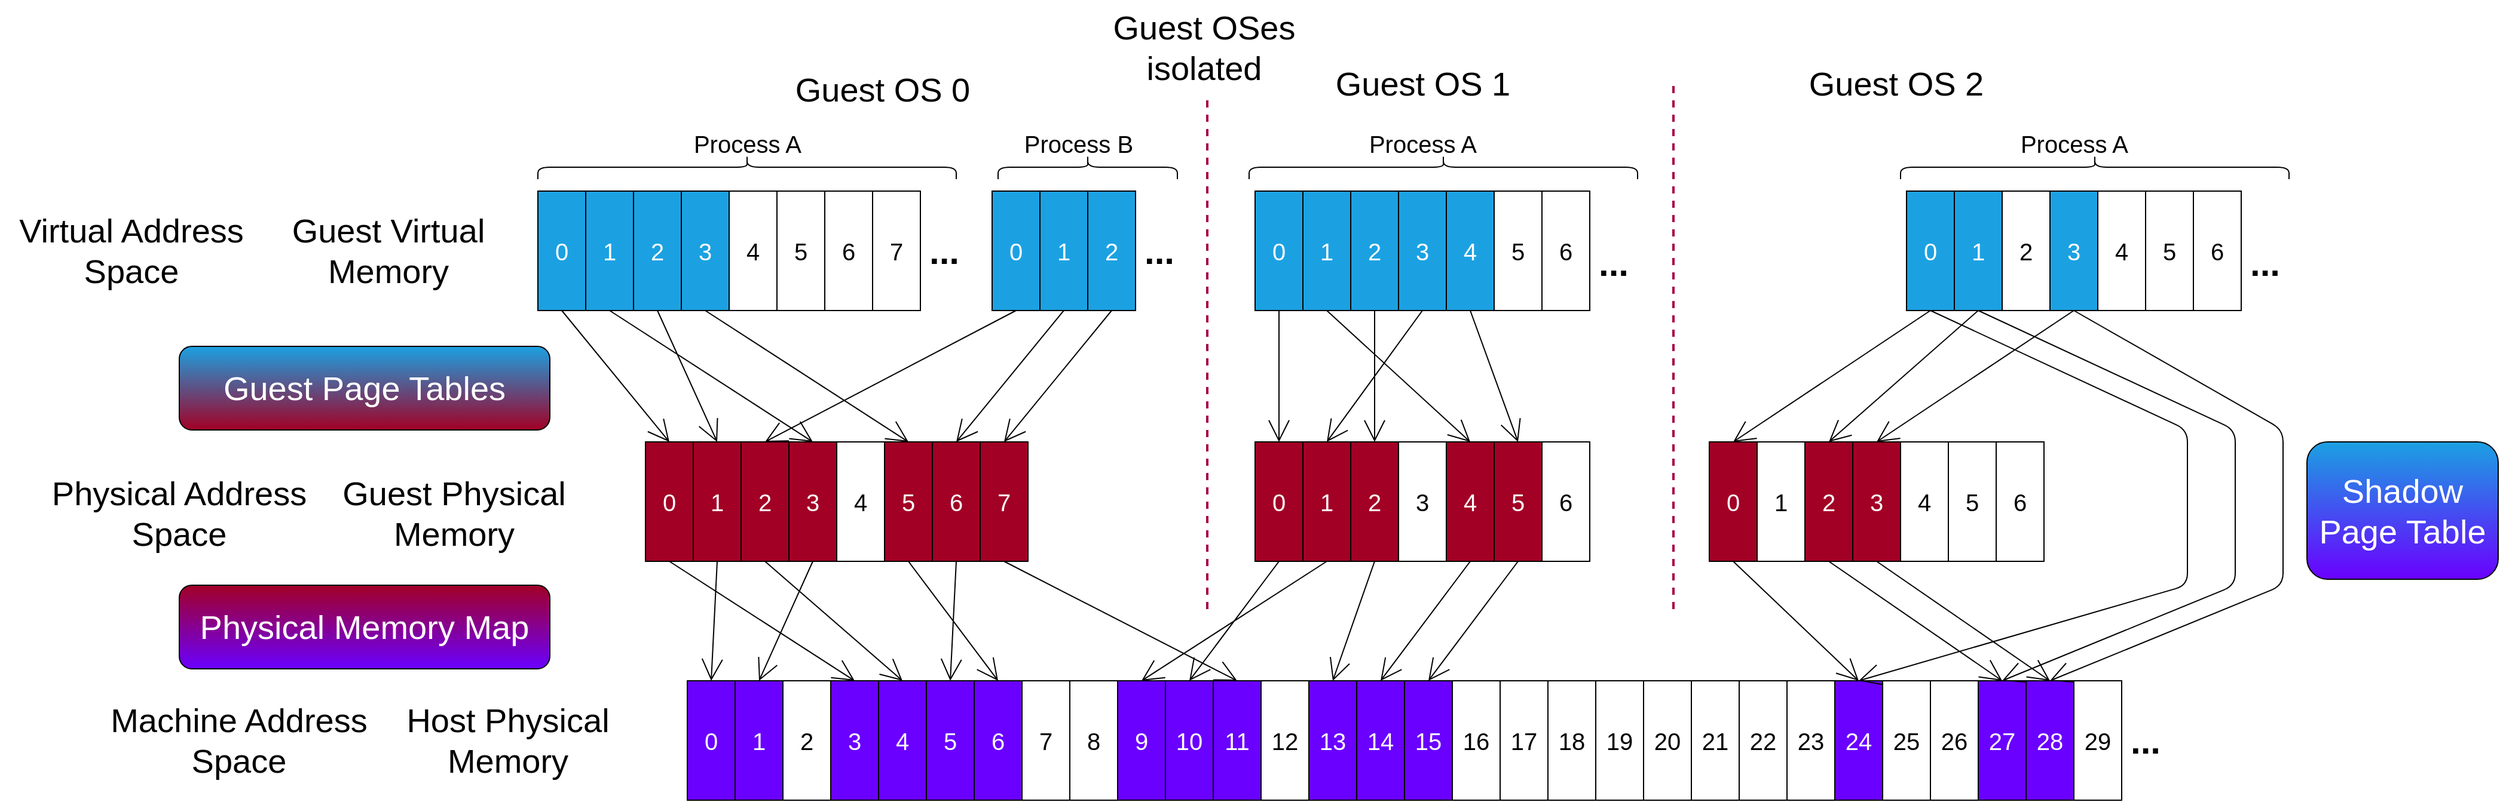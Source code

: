 <mxfile>
    <diagram id="LM-wuiSoMR6fEPRwXzsu" name="Page-1">
        <mxGraphModel dx="2693" dy="2112" grid="1" gridSize="10" guides="1" tooltips="1" connect="1" arrows="1" fold="1" page="1" pageScale="1" pageWidth="850" pageHeight="1100" math="0" shadow="0">
            <root>
                <mxCell id="0"/>
                <mxCell id="1" parent="0"/>
                <mxCell id="35" style="html=1;exitX=0.5;exitY=1;exitDx=0;exitDy=0;entryX=0.5;entryY=0;entryDx=0;entryDy=0;fontSize=20;endArrow=open;endFill=0;endSize=16;elbow=vertical;" edge="1" parent="1" source="2" target="19">
                    <mxGeometry relative="1" as="geometry"/>
                </mxCell>
                <mxCell id="2" value="0" style="rounded=0;whiteSpace=wrap;html=1;fontSize=20;fillColor=#1ba1e2;fontColor=#ffffff;strokeColor=#000000;" vertex="1" parent="1">
                    <mxGeometry x="-20" y="10" width="40" height="100" as="geometry"/>
                </mxCell>
                <mxCell id="36" style="html=1;exitX=0.5;exitY=1;exitDx=0;exitDy=0;entryX=0.5;entryY=0;entryDx=0;entryDy=0;fontSize=20;endArrow=open;endFill=0;endSize=16;elbow=vertical;" edge="1" parent="1" source="3" target="22">
                    <mxGeometry relative="1" as="geometry"/>
                </mxCell>
                <mxCell id="3" value="1" style="rounded=0;whiteSpace=wrap;html=1;fontSize=20;fillColor=#1ba1e2;fontColor=#ffffff;strokeColor=#000000;" vertex="1" parent="1">
                    <mxGeometry x="20" y="10" width="40" height="100" as="geometry"/>
                </mxCell>
                <mxCell id="37" style="html=1;exitX=0.5;exitY=1;exitDx=0;exitDy=0;entryX=0.5;entryY=0;entryDx=0;entryDy=0;fontSize=20;endArrow=open;endFill=0;endSize=16;elbow=vertical;" edge="1" parent="1" source="4" target="20">
                    <mxGeometry relative="1" as="geometry"/>
                </mxCell>
                <mxCell id="4" value="2" style="rounded=0;whiteSpace=wrap;html=1;fontSize=20;fillColor=#1ba1e2;fontColor=#ffffff;strokeColor=#000000;" vertex="1" parent="1">
                    <mxGeometry x="60" y="10" width="40" height="100" as="geometry"/>
                </mxCell>
                <mxCell id="39" style="html=1;exitX=0.5;exitY=1;exitDx=0;exitDy=0;entryX=0.5;entryY=0;entryDx=0;entryDy=0;fontSize=20;endArrow=open;endFill=0;endSize=16;elbow=vertical;" edge="1" parent="1" source="5" target="24">
                    <mxGeometry relative="1" as="geometry"/>
                </mxCell>
                <mxCell id="5" value="3" style="rounded=0;whiteSpace=wrap;html=1;fontSize=20;fillColor=#1ba1e2;fontColor=#ffffff;strokeColor=#000000;" vertex="1" parent="1">
                    <mxGeometry x="100" y="10" width="40" height="100" as="geometry"/>
                </mxCell>
                <mxCell id="6" value="4" style="rounded=0;whiteSpace=wrap;html=1;fontSize=20;strokeColor=#000000;" vertex="1" parent="1">
                    <mxGeometry x="140" y="10" width="40" height="100" as="geometry"/>
                </mxCell>
                <mxCell id="7" value="5" style="rounded=0;whiteSpace=wrap;html=1;fontSize=20;strokeColor=#000000;" vertex="1" parent="1">
                    <mxGeometry x="180" y="10" width="40" height="100" as="geometry"/>
                </mxCell>
                <mxCell id="8" value="6" style="rounded=0;whiteSpace=wrap;html=1;fontSize=20;strokeColor=#000000;" vertex="1" parent="1">
                    <mxGeometry x="220" y="10" width="40" height="100" as="geometry"/>
                </mxCell>
                <mxCell id="9" value="7" style="rounded=0;whiteSpace=wrap;html=1;fontSize=20;strokeColor=#000000;" vertex="1" parent="1">
                    <mxGeometry x="260" y="10" width="40" height="100" as="geometry"/>
                </mxCell>
                <mxCell id="86" style="html=1;exitX=0.5;exitY=1;exitDx=0;exitDy=0;entryX=0.5;entryY=0;entryDx=0;entryDy=0;fontSize=20;endArrow=open;endFill=0;endSize=16;elbow=vertical;" edge="1" parent="1" source="11" target="61">
                    <mxGeometry relative="1" as="geometry"/>
                </mxCell>
                <mxCell id="11" value="0" style="rounded=0;whiteSpace=wrap;html=1;fontSize=20;fillColor=#1ba1e2;fontColor=#ffffff;strokeColor=#000000;" vertex="1" parent="1">
                    <mxGeometry x="580" y="10" width="40" height="100" as="geometry"/>
                </mxCell>
                <mxCell id="87" style="html=1;exitX=0.5;exitY=1;exitDx=0;exitDy=0;entryX=0.5;entryY=0;entryDx=0;entryDy=0;fontSize=20;endArrow=open;endFill=0;endSize=16;elbow=vertical;" edge="1" parent="1" source="12" target="65">
                    <mxGeometry relative="1" as="geometry"/>
                </mxCell>
                <mxCell id="12" value="1" style="rounded=0;whiteSpace=wrap;html=1;fontSize=20;fillColor=#1ba1e2;fontColor=#ffffff;strokeColor=#000000;" vertex="1" parent="1">
                    <mxGeometry x="620" y="10" width="40" height="100" as="geometry"/>
                </mxCell>
                <mxCell id="41" style="html=1;exitX=0.5;exitY=1;exitDx=0;exitDy=0;entryX=0.5;entryY=0;entryDx=0;entryDy=0;fontSize=20;endArrow=open;endFill=0;endSize=16;elbow=vertical;" edge="1" parent="1" source="13" target="63">
                    <mxGeometry relative="1" as="geometry">
                        <mxPoint x="590" y="220" as="targetPoint"/>
                    </mxGeometry>
                </mxCell>
                <mxCell id="13" value="2" style="rounded=0;whiteSpace=wrap;html=1;fontSize=20;fillColor=#1ba1e2;fontColor=#ffffff;strokeColor=#000000;" vertex="1" parent="1">
                    <mxGeometry x="660" y="10" width="40" height="100" as="geometry"/>
                </mxCell>
                <mxCell id="42" style="html=1;exitX=0.5;exitY=1;exitDx=0;exitDy=0;entryX=0.5;entryY=0;entryDx=0;entryDy=0;fontSize=20;endArrow=open;endFill=0;endSize=16;elbow=vertical;" edge="1" parent="1" source="14" target="62">
                    <mxGeometry relative="1" as="geometry">
                        <mxPoint x="550" y="220" as="targetPoint"/>
                    </mxGeometry>
                </mxCell>
                <mxCell id="14" value="3" style="rounded=0;whiteSpace=wrap;html=1;fontSize=20;fillColor=#1ba1e2;fontColor=#ffffff;strokeColor=#000000;" vertex="1" parent="1">
                    <mxGeometry x="700" y="10" width="40" height="100" as="geometry"/>
                </mxCell>
                <mxCell id="43" style="html=1;exitX=0.5;exitY=1;exitDx=0;exitDy=0;entryX=0.5;entryY=0;entryDx=0;entryDy=0;fontSize=20;endArrow=open;endFill=0;endSize=16;elbow=vertical;" edge="1" parent="1" source="15" target="66">
                    <mxGeometry relative="1" as="geometry">
                        <mxPoint x="710" y="220" as="targetPoint"/>
                    </mxGeometry>
                </mxCell>
                <mxCell id="15" value="4" style="rounded=0;whiteSpace=wrap;html=1;fontSize=20;fillColor=#1ba1e2;fontColor=#ffffff;strokeColor=#000000;" vertex="1" parent="1">
                    <mxGeometry x="740" y="10" width="40" height="100" as="geometry"/>
                </mxCell>
                <mxCell id="16" value="5" style="rounded=0;whiteSpace=wrap;html=1;fontSize=20;strokeColor=#000000;" vertex="1" parent="1">
                    <mxGeometry x="780" y="10" width="40" height="100" as="geometry"/>
                </mxCell>
                <mxCell id="17" value="6" style="rounded=0;whiteSpace=wrap;html=1;fontSize=20;strokeColor=#000000;" vertex="1" parent="1">
                    <mxGeometry x="820" y="10" width="40" height="100" as="geometry"/>
                </mxCell>
                <mxCell id="18" value="&lt;font style=&quot;font-size: 30px&quot;&gt;&lt;b&gt;...&lt;/b&gt;&lt;/font&gt;" style="text;html=1;strokeColor=none;fillColor=none;align=center;verticalAlign=middle;whiteSpace=wrap;rounded=0;" vertex="1" parent="1">
                    <mxGeometry x="860" y="60" width="40" height="20" as="geometry"/>
                </mxCell>
                <mxCell id="76" style="edgeStyle=none;html=1;exitX=0.5;exitY=1;exitDx=0;exitDy=0;entryX=0.5;entryY=0;entryDx=0;entryDy=0;fontSize=20;endSize=16;endArrow=open;endFill=0;" edge="1" parent="1" source="19" target="47">
                    <mxGeometry relative="1" as="geometry"/>
                </mxCell>
                <mxCell id="19" value="0" style="rounded=0;whiteSpace=wrap;html=1;fontSize=20;fillColor=#a20025;fontColor=#ffffff;strokeColor=#000000;" vertex="1" parent="1">
                    <mxGeometry x="70" y="220" width="40" height="100" as="geometry"/>
                </mxCell>
                <mxCell id="78" style="edgeStyle=none;html=1;exitX=0.5;exitY=1;exitDx=0;exitDy=0;entryX=0.5;entryY=0;entryDx=0;entryDy=0;fontSize=20;endSize=16;endArrow=open;endFill=0;" edge="1" parent="1" source="20" target="44">
                    <mxGeometry relative="1" as="geometry"/>
                </mxCell>
                <mxCell id="20" value="1" style="rounded=0;whiteSpace=wrap;html=1;fontSize=20;fillColor=#a20025;fontColor=#ffffff;strokeColor=#000000;" vertex="1" parent="1">
                    <mxGeometry x="110" y="220" width="40" height="100" as="geometry"/>
                </mxCell>
                <mxCell id="83" style="edgeStyle=none;html=1;exitX=0.5;exitY=1;exitDx=0;exitDy=0;entryX=0.5;entryY=0;entryDx=0;entryDy=0;fontSize=20;endSize=16;endArrow=open;endFill=0;" edge="1" parent="1" source="21" target="48">
                    <mxGeometry relative="1" as="geometry"/>
                </mxCell>
                <mxCell id="21" value="2" style="rounded=0;whiteSpace=wrap;html=1;fontSize=20;fillColor=#a20025;fontColor=#ffffff;strokeColor=#000000;" vertex="1" parent="1">
                    <mxGeometry x="150" y="220" width="40" height="100" as="geometry"/>
                </mxCell>
                <mxCell id="77" style="edgeStyle=none;html=1;exitX=0.5;exitY=1;exitDx=0;exitDy=0;entryX=0.5;entryY=0;entryDx=0;entryDy=0;fontSize=20;endSize=16;endArrow=open;endFill=0;" edge="1" parent="1" source="22" target="45">
                    <mxGeometry relative="1" as="geometry"/>
                </mxCell>
                <mxCell id="22" value="3" style="rounded=0;whiteSpace=wrap;html=1;fontSize=20;fillColor=#a20025;fontColor=#ffffff;strokeColor=#000000;" vertex="1" parent="1">
                    <mxGeometry x="190" y="220" width="40" height="100" as="geometry"/>
                </mxCell>
                <mxCell id="23" value="4" style="rounded=0;whiteSpace=wrap;html=1;fontSize=20;strokeColor=#000000;" vertex="1" parent="1">
                    <mxGeometry x="230" y="220" width="40" height="100" as="geometry"/>
                </mxCell>
                <mxCell id="79" style="edgeStyle=none;html=1;exitX=0.5;exitY=1;exitDx=0;exitDy=0;entryX=0.5;entryY=0;entryDx=0;entryDy=0;fontSize=20;endSize=16;endArrow=open;endFill=0;" edge="1" parent="1" source="24" target="50">
                    <mxGeometry relative="1" as="geometry"/>
                </mxCell>
                <mxCell id="24" value="5" style="rounded=0;whiteSpace=wrap;html=1;fontSize=20;fillColor=#a20025;fontColor=#ffffff;strokeColor=#000000;" vertex="1" parent="1">
                    <mxGeometry x="270" y="220" width="40" height="100" as="geometry"/>
                </mxCell>
                <mxCell id="84" style="edgeStyle=none;html=1;exitX=0.5;exitY=1;exitDx=0;exitDy=0;entryX=0.5;entryY=0;entryDx=0;entryDy=0;fontSize=20;endSize=16;endArrow=open;endFill=0;" edge="1" parent="1" source="25" target="49">
                    <mxGeometry relative="1" as="geometry"/>
                </mxCell>
                <mxCell id="25" value="6" style="rounded=0;whiteSpace=wrap;html=1;fontSize=20;fillColor=#a20025;fontColor=#ffffff;strokeColor=#000000;" vertex="1" parent="1">
                    <mxGeometry x="310" y="220" width="40" height="100" as="geometry"/>
                </mxCell>
                <mxCell id="85" style="edgeStyle=none;html=1;exitX=0.5;exitY=1;exitDx=0;exitDy=0;entryX=0.5;entryY=0;entryDx=0;entryDy=0;fontSize=20;endSize=16;endArrow=open;endFill=0;" edge="1" parent="1" source="26" target="55">
                    <mxGeometry relative="1" as="geometry"/>
                </mxCell>
                <mxCell id="26" value="7" style="rounded=0;whiteSpace=wrap;html=1;fontSize=20;fillColor=#a20025;fontColor=#ffffff;strokeColor=#000000;" vertex="1" parent="1">
                    <mxGeometry x="350" y="220" width="40" height="100" as="geometry"/>
                </mxCell>
                <mxCell id="44" value="0" style="rounded=0;whiteSpace=wrap;html=1;fontSize=20;fillColor=#6a00ff;fontColor=#ffffff;strokeColor=#000000;" vertex="1" parent="1">
                    <mxGeometry x="105" y="420" width="40" height="100" as="geometry"/>
                </mxCell>
                <mxCell id="45" value="1" style="rounded=0;whiteSpace=wrap;html=1;fontSize=20;fillColor=#6a00ff;fontColor=#ffffff;strokeColor=#000000;" vertex="1" parent="1">
                    <mxGeometry x="145" y="420" width="40" height="100" as="geometry"/>
                </mxCell>
                <mxCell id="46" value="2" style="rounded=0;whiteSpace=wrap;html=1;fontSize=20;strokeColor=#000000;" vertex="1" parent="1">
                    <mxGeometry x="185" y="420" width="40" height="100" as="geometry"/>
                </mxCell>
                <mxCell id="47" value="3" style="rounded=0;whiteSpace=wrap;html=1;fontSize=20;fillColor=#6a00ff;fontColor=#ffffff;strokeColor=#000000;" vertex="1" parent="1">
                    <mxGeometry x="225" y="420" width="40" height="100" as="geometry"/>
                </mxCell>
                <mxCell id="48" value="4" style="rounded=0;whiteSpace=wrap;html=1;fontSize=20;fillColor=#6a00ff;fontColor=#ffffff;strokeColor=#000000;" vertex="1" parent="1">
                    <mxGeometry x="265" y="420" width="40" height="100" as="geometry"/>
                </mxCell>
                <mxCell id="49" value="5" style="rounded=0;whiteSpace=wrap;html=1;fontSize=20;fillColor=#6a00ff;fontColor=#ffffff;strokeColor=#000000;" vertex="1" parent="1">
                    <mxGeometry x="305" y="420" width="40" height="100" as="geometry"/>
                </mxCell>
                <mxCell id="50" value="6" style="rounded=0;whiteSpace=wrap;html=1;fontSize=20;fillColor=#6a00ff;fontColor=#ffffff;strokeColor=#000000;" vertex="1" parent="1">
                    <mxGeometry x="345" y="420" width="40" height="100" as="geometry"/>
                </mxCell>
                <mxCell id="51" value="7" style="rounded=0;whiteSpace=wrap;html=1;fontSize=20;strokeColor=#000000;" vertex="1" parent="1">
                    <mxGeometry x="385" y="420" width="40" height="100" as="geometry"/>
                </mxCell>
                <mxCell id="53" value="9" style="rounded=0;whiteSpace=wrap;html=1;fontSize=20;fillColor=#6a00ff;fontColor=#ffffff;strokeColor=#000000;" vertex="1" parent="1">
                    <mxGeometry x="465" y="420" width="40" height="100" as="geometry"/>
                </mxCell>
                <mxCell id="54" value="10" style="rounded=0;whiteSpace=wrap;html=1;fontSize=20;fillColor=#6a00ff;fontColor=#ffffff;strokeColor=#000000;" vertex="1" parent="1">
                    <mxGeometry x="505" y="420" width="40" height="100" as="geometry"/>
                </mxCell>
                <mxCell id="55" value="11" style="rounded=0;whiteSpace=wrap;html=1;fontSize=20;fillColor=#6a00ff;fontColor=#ffffff;strokeColor=#000000;" vertex="1" parent="1">
                    <mxGeometry x="545" y="420" width="40" height="100" as="geometry"/>
                </mxCell>
                <mxCell id="56" value="12" style="rounded=0;whiteSpace=wrap;html=1;fontSize=20;strokeColor=#000000;" vertex="1" parent="1">
                    <mxGeometry x="585" y="420" width="40" height="100" as="geometry"/>
                </mxCell>
                <mxCell id="57" value="13" style="rounded=0;whiteSpace=wrap;html=1;fontSize=20;fillColor=#6a00ff;fontColor=#ffffff;strokeColor=#000000;" vertex="1" parent="1">
                    <mxGeometry x="625" y="420" width="40" height="100" as="geometry"/>
                </mxCell>
                <mxCell id="58" value="14" style="rounded=0;whiteSpace=wrap;html=1;fontSize=20;fillColor=#6a00ff;fontColor=#ffffff;strokeColor=#000000;" vertex="1" parent="1">
                    <mxGeometry x="665" y="420" width="40" height="100" as="geometry"/>
                </mxCell>
                <mxCell id="59" value="15" style="rounded=0;whiteSpace=wrap;html=1;fontSize=20;fillColor=#6a00ff;fontColor=#ffffff;strokeColor=#000000;" vertex="1" parent="1">
                    <mxGeometry x="705" y="420" width="40" height="100" as="geometry"/>
                </mxCell>
                <mxCell id="60" value="&lt;font style=&quot;font-size: 30px&quot;&gt;&lt;b&gt;...&lt;/b&gt;&lt;/font&gt;" style="text;html=1;strokeColor=none;fillColor=none;align=center;verticalAlign=middle;whiteSpace=wrap;rounded=0;" vertex="1" parent="1">
                    <mxGeometry x="300" y="50" width="40" height="20" as="geometry"/>
                </mxCell>
                <mxCell id="89" style="edgeStyle=none;html=1;exitX=0.5;exitY=1;exitDx=0;exitDy=0;entryX=0.5;entryY=0;entryDx=0;entryDy=0;fontSize=20;endSize=16;endArrow=open;endFill=0;" edge="1" parent="1" source="61" target="54">
                    <mxGeometry relative="1" as="geometry"/>
                </mxCell>
                <mxCell id="61" value="0" style="rounded=0;whiteSpace=wrap;html=1;fontSize=20;fillColor=#a20025;fontColor=#ffffff;strokeColor=#000000;" vertex="1" parent="1">
                    <mxGeometry x="580" y="220" width="40" height="100" as="geometry"/>
                </mxCell>
                <mxCell id="80" style="edgeStyle=none;html=1;exitX=0.5;exitY=1;exitDx=0;exitDy=0;entryX=0.5;entryY=0;entryDx=0;entryDy=0;fontSize=20;endSize=16;endArrow=open;endFill=0;" edge="1" parent="1" source="62" target="53">
                    <mxGeometry relative="1" as="geometry"/>
                </mxCell>
                <mxCell id="62" value="1" style="rounded=0;whiteSpace=wrap;html=1;fontSize=20;fillColor=#a20025;fontColor=#ffffff;strokeColor=#000000;" vertex="1" parent="1">
                    <mxGeometry x="620" y="220" width="40" height="100" as="geometry"/>
                </mxCell>
                <mxCell id="81" style="edgeStyle=none;html=1;exitX=0.5;exitY=1;exitDx=0;exitDy=0;entryX=0.5;entryY=0;entryDx=0;entryDy=0;fontSize=20;endSize=16;endArrow=open;endFill=0;" edge="1" parent="1" source="63" target="57">
                    <mxGeometry relative="1" as="geometry"/>
                </mxCell>
                <mxCell id="63" value="2" style="rounded=0;whiteSpace=wrap;html=1;fontSize=20;fillColor=#a20025;fontColor=#ffffff;strokeColor=#000000;" vertex="1" parent="1">
                    <mxGeometry x="660" y="220" width="40" height="100" as="geometry"/>
                </mxCell>
                <mxCell id="64" value="3" style="rounded=0;whiteSpace=wrap;html=1;fontSize=20;strokeColor=#000000;" vertex="1" parent="1">
                    <mxGeometry x="700" y="220" width="40" height="100" as="geometry"/>
                </mxCell>
                <mxCell id="88" style="edgeStyle=none;html=1;exitX=0.5;exitY=1;exitDx=0;exitDy=0;entryX=0.5;entryY=0;entryDx=0;entryDy=0;fontSize=20;endSize=16;endArrow=open;endFill=0;" edge="1" parent="1" source="65" target="58">
                    <mxGeometry relative="1" as="geometry"/>
                </mxCell>
                <mxCell id="65" value="4" style="rounded=0;whiteSpace=wrap;html=1;fontSize=20;fillColor=#a20025;fontColor=#ffffff;strokeColor=#000000;" vertex="1" parent="1">
                    <mxGeometry x="740" y="220" width="40" height="100" as="geometry"/>
                </mxCell>
                <mxCell id="82" style="edgeStyle=none;html=1;exitX=0.5;exitY=1;exitDx=0;exitDy=0;entryX=0.5;entryY=0;entryDx=0;entryDy=0;fontSize=20;endSize=16;endArrow=open;endFill=0;" edge="1" parent="1" source="66" target="59">
                    <mxGeometry relative="1" as="geometry"/>
                </mxCell>
                <mxCell id="66" value="5" style="rounded=0;whiteSpace=wrap;html=1;fontSize=20;fillColor=#a20025;fontColor=#ffffff;strokeColor=#000000;" vertex="1" parent="1">
                    <mxGeometry x="780" y="220" width="40" height="100" as="geometry"/>
                </mxCell>
                <mxCell id="67" value="6" style="rounded=0;whiteSpace=wrap;html=1;fontSize=20;strokeColor=#000000;" vertex="1" parent="1">
                    <mxGeometry x="820" y="220" width="40" height="100" as="geometry"/>
                </mxCell>
                <mxCell id="68" value="8" style="rounded=0;whiteSpace=wrap;html=1;fontSize=20;strokeColor=#000000;" vertex="1" parent="1">
                    <mxGeometry x="425" y="420" width="40" height="100" as="geometry"/>
                </mxCell>
                <mxCell id="73" style="html=1;exitX=0.5;exitY=1;exitDx=0;exitDy=0;entryX=0.5;entryY=0;entryDx=0;entryDy=0;fontSize=20;endArrow=open;endFill=0;endSize=16;elbow=vertical;" edge="1" parent="1" source="69" target="21">
                    <mxGeometry relative="1" as="geometry"/>
                </mxCell>
                <mxCell id="69" value="0" style="rounded=0;whiteSpace=wrap;html=1;fontSize=20;fillColor=#1ba1e2;fontColor=#ffffff;strokeColor=#000000;" vertex="1" parent="1">
                    <mxGeometry x="360" y="10" width="40" height="100" as="geometry"/>
                </mxCell>
                <mxCell id="74" style="html=1;exitX=0.5;exitY=1;exitDx=0;exitDy=0;entryX=0.5;entryY=0;entryDx=0;entryDy=0;fontSize=20;endArrow=open;endFill=0;endSize=16;elbow=vertical;" edge="1" parent="1" source="70" target="25">
                    <mxGeometry relative="1" as="geometry"/>
                </mxCell>
                <mxCell id="70" value="1" style="rounded=0;whiteSpace=wrap;html=1;fontSize=20;fillColor=#1ba1e2;fontColor=#ffffff;strokeColor=#000000;" vertex="1" parent="1">
                    <mxGeometry x="400" y="10" width="40" height="100" as="geometry"/>
                </mxCell>
                <mxCell id="75" style="html=1;exitX=0.5;exitY=1;exitDx=0;exitDy=0;entryX=0.5;entryY=0;entryDx=0;entryDy=0;fontSize=20;endArrow=open;endFill=0;endSize=16;elbow=vertical;" edge="1" parent="1" source="71" target="26">
                    <mxGeometry relative="1" as="geometry"/>
                </mxCell>
                <mxCell id="71" value="2" style="rounded=0;whiteSpace=wrap;html=1;fontSize=20;fillColor=#1ba1e2;fontColor=#ffffff;strokeColor=#000000;" vertex="1" parent="1">
                    <mxGeometry x="440" y="10" width="40" height="100" as="geometry"/>
                </mxCell>
                <mxCell id="72" value="&lt;font style=&quot;font-size: 30px&quot;&gt;&lt;b&gt;...&lt;/b&gt;&lt;/font&gt;" style="text;html=1;strokeColor=none;fillColor=none;align=center;verticalAlign=middle;whiteSpace=wrap;rounded=0;" vertex="1" parent="1">
                    <mxGeometry x="480" y="50" width="40" height="20" as="geometry"/>
                </mxCell>
                <mxCell id="91" value="" style="endArrow=none;dashed=1;html=1;strokeWidth=2;fontSize=20;fillColor=#d80073;strokeColor=#A50040;" edge="1" parent="1">
                    <mxGeometry width="50" height="50" relative="1" as="geometry">
                        <mxPoint x="540" y="360" as="sourcePoint"/>
                        <mxPoint x="540" y="-70" as="targetPoint"/>
                    </mxGeometry>
                </mxCell>
                <mxCell id="92" value="" style="shape=curlyBracket;whiteSpace=wrap;html=1;rounded=1;fontSize=20;strokeColor=#000000;rotation=90;" vertex="1" parent="1">
                    <mxGeometry x="145" y="-185" width="20" height="350" as="geometry"/>
                </mxCell>
                <mxCell id="93" value="" style="shape=curlyBracket;whiteSpace=wrap;html=1;rounded=1;fontSize=20;strokeColor=#000000;rotation=90;" vertex="1" parent="1">
                    <mxGeometry x="430" y="-85" width="20" height="150" as="geometry"/>
                </mxCell>
                <mxCell id="94" value="Process A" style="text;html=1;strokeColor=none;fillColor=none;align=center;verticalAlign=middle;whiteSpace=wrap;rounded=0;fontSize=20;" vertex="1" parent="1">
                    <mxGeometry x="27.5" y="-40" width="255" height="20" as="geometry"/>
                </mxCell>
                <mxCell id="95" value="Process B" style="text;html=1;strokeColor=none;fillColor=none;align=center;verticalAlign=middle;whiteSpace=wrap;rounded=0;fontSize=20;" vertex="1" parent="1">
                    <mxGeometry x="305" y="-40" width="255" height="20" as="geometry"/>
                </mxCell>
                <mxCell id="96" value="Process A" style="text;html=1;strokeColor=none;fillColor=none;align=center;verticalAlign=middle;whiteSpace=wrap;rounded=0;fontSize=20;" vertex="1" parent="1">
                    <mxGeometry x="592.5" y="-40" width="255" height="20" as="geometry"/>
                </mxCell>
                <mxCell id="97" value="" style="shape=curlyBracket;whiteSpace=wrap;html=1;rounded=1;fontSize=20;strokeColor=#000000;rotation=90;" vertex="1" parent="1">
                    <mxGeometry x="727.5" y="-172.5" width="20" height="325" as="geometry"/>
                </mxCell>
                <mxCell id="98" value="Guest OS 0" style="text;html=1;strokeColor=none;fillColor=none;align=center;verticalAlign=middle;whiteSpace=wrap;rounded=0;fontSize=28;" vertex="1" parent="1">
                    <mxGeometry x="160" y="-85" width="217" height="20" as="geometry"/>
                </mxCell>
                <mxCell id="100" value="Guest OS 1" style="text;html=1;strokeColor=none;fillColor=none;align=center;verticalAlign=middle;whiteSpace=wrap;rounded=0;fontSize=28;" vertex="1" parent="1">
                    <mxGeometry x="611.5" y="-90" width="217" height="20" as="geometry"/>
                </mxCell>
                <mxCell id="101" value="Guest Virtual Memory" style="text;html=1;strokeColor=none;fillColor=none;align=center;verticalAlign=middle;whiteSpace=wrap;rounded=0;fontSize=28;" vertex="1" parent="1">
                    <mxGeometry x="-250" y="30" width="210" height="60" as="geometry"/>
                </mxCell>
                <mxCell id="102" value="Guest Physical&lt;br&gt;Memory" style="text;html=1;strokeColor=none;fillColor=none;align=center;verticalAlign=middle;whiteSpace=wrap;rounded=0;fontSize=28;" vertex="1" parent="1">
                    <mxGeometry x="-210" y="250" width="240" height="60" as="geometry"/>
                </mxCell>
                <mxCell id="103" value="Host Physical Memory" style="text;html=1;strokeColor=none;fillColor=none;align=center;verticalAlign=middle;whiteSpace=wrap;rounded=0;fontSize=28;" vertex="1" parent="1">
                    <mxGeometry x="-160" y="440" width="230" height="60" as="geometry"/>
                </mxCell>
                <mxCell id="104" value="Virtual Address Space" style="text;html=1;strokeColor=none;fillColor=none;align=center;verticalAlign=middle;whiteSpace=wrap;rounded=0;fontSize=28;" vertex="1" parent="1">
                    <mxGeometry x="-470" y="20" width="220" height="80" as="geometry"/>
                </mxCell>
                <mxCell id="105" value="Physical Address Space" style="text;html=1;strokeColor=none;fillColor=none;align=center;verticalAlign=middle;whiteSpace=wrap;rounded=0;fontSize=28;" vertex="1" parent="1">
                    <mxGeometry x="-430" y="240" width="220" height="80" as="geometry"/>
                </mxCell>
                <mxCell id="106" value="Machine Address Space" style="text;html=1;strokeColor=none;fillColor=none;align=center;verticalAlign=middle;whiteSpace=wrap;rounded=0;fontSize=28;" vertex="1" parent="1">
                    <mxGeometry x="-380" y="430" width="220" height="80" as="geometry"/>
                </mxCell>
                <mxCell id="109" value="Physical Memory Map" style="rounded=1;whiteSpace=wrap;html=1;fontSize=28;fontColor=#ffffff;gradientDirection=north;gradientColor=#A20025;fillColor=#6A00FF;strokeColor=#000000;" vertex="1" parent="1">
                    <mxGeometry x="-320" y="340" width="310" height="70" as="geometry"/>
                </mxCell>
                <mxCell id="110" value="Guest Page Tables" style="rounded=1;whiteSpace=wrap;html=1;fontSize=28;fontColor=#ffffff;gradientDirection=south;gradientColor=#A20025;fillColor=#1BA1E2;strokeColor=#000000;" vertex="1" parent="1">
                    <mxGeometry x="-320" y="140" width="310" height="70" as="geometry"/>
                </mxCell>
                <mxCell id="112" value="Guest OSes isolated" style="text;html=1;strokeColor=none;fillColor=none;align=center;verticalAlign=middle;whiteSpace=wrap;rounded=0;fontSize=28;" vertex="1" parent="1">
                    <mxGeometry x="450" y="-150" width="175" height="80" as="geometry"/>
                </mxCell>
                <mxCell id="113" value="16" style="rounded=0;whiteSpace=wrap;html=1;fontSize=20;strokeColor=#000000;" vertex="1" parent="1">
                    <mxGeometry x="745" y="420" width="40" height="100" as="geometry"/>
                </mxCell>
                <mxCell id="114" value="17" style="rounded=0;whiteSpace=wrap;html=1;fontSize=20;strokeColor=#000000;" vertex="1" parent="1">
                    <mxGeometry x="785" y="420" width="40" height="100" as="geometry"/>
                </mxCell>
                <mxCell id="115" value="18" style="rounded=0;whiteSpace=wrap;html=1;fontSize=20;strokeColor=#000000;" vertex="1" parent="1">
                    <mxGeometry x="825" y="420" width="40" height="100" as="geometry"/>
                </mxCell>
                <mxCell id="116" value="19" style="rounded=0;whiteSpace=wrap;html=1;fontSize=20;strokeColor=#000000;" vertex="1" parent="1">
                    <mxGeometry x="865" y="420" width="40" height="100" as="geometry"/>
                </mxCell>
                <mxCell id="117" value="20" style="rounded=0;whiteSpace=wrap;html=1;fontSize=20;strokeColor=#000000;" vertex="1" parent="1">
                    <mxGeometry x="905" y="420" width="40" height="100" as="geometry"/>
                </mxCell>
                <mxCell id="118" value="21" style="rounded=0;whiteSpace=wrap;html=1;fontSize=20;strokeColor=#000000;" vertex="1" parent="1">
                    <mxGeometry x="945" y="420" width="40" height="100" as="geometry"/>
                </mxCell>
                <mxCell id="119" value="22" style="rounded=0;whiteSpace=wrap;html=1;fontSize=20;strokeColor=#000000;" vertex="1" parent="1">
                    <mxGeometry x="985" y="420" width="40" height="100" as="geometry"/>
                </mxCell>
                <mxCell id="120" value="23" style="rounded=0;whiteSpace=wrap;html=1;fontSize=20;strokeColor=#000000;" vertex="1" parent="1">
                    <mxGeometry x="1025" y="420" width="40" height="100" as="geometry"/>
                </mxCell>
                <mxCell id="121" value="24" style="rounded=0;whiteSpace=wrap;html=1;fontSize=20;fillColor=#6a00ff;fontColor=#ffffff;strokeColor=#000000;" vertex="1" parent="1">
                    <mxGeometry x="1065" y="420" width="40" height="100" as="geometry"/>
                </mxCell>
                <mxCell id="122" value="25" style="rounded=0;whiteSpace=wrap;html=1;fontSize=20;strokeColor=#000000;" vertex="1" parent="1">
                    <mxGeometry x="1105" y="420" width="40" height="100" as="geometry"/>
                </mxCell>
                <mxCell id="123" value="26" style="rounded=0;whiteSpace=wrap;html=1;fontSize=20;strokeColor=#000000;" vertex="1" parent="1">
                    <mxGeometry x="1145" y="420" width="40" height="100" as="geometry"/>
                </mxCell>
                <mxCell id="124" value="27" style="rounded=0;whiteSpace=wrap;html=1;fontSize=20;fillColor=#6a00ff;fontColor=#ffffff;strokeColor=#000000;" vertex="1" parent="1">
                    <mxGeometry x="1185" y="420" width="40" height="100" as="geometry"/>
                </mxCell>
                <mxCell id="125" value="28" style="rounded=0;whiteSpace=wrap;html=1;fontSize=20;fillColor=#6a00ff;fontColor=#ffffff;strokeColor=#000000;" vertex="1" parent="1">
                    <mxGeometry x="1225" y="420" width="40" height="100" as="geometry"/>
                </mxCell>
                <mxCell id="126" value="29" style="rounded=0;whiteSpace=wrap;html=1;fontSize=20;strokeColor=#000000;" vertex="1" parent="1">
                    <mxGeometry x="1265" y="420" width="40" height="100" as="geometry"/>
                </mxCell>
                <mxCell id="127" value="" style="endArrow=none;dashed=1;html=1;strokeWidth=2;fontSize=20;fillColor=#d80073;strokeColor=#A50040;" edge="1" parent="1">
                    <mxGeometry width="50" height="50" relative="1" as="geometry">
                        <mxPoint x="930" y="360" as="sourcePoint"/>
                        <mxPoint x="930" y="-80" as="targetPoint"/>
                    </mxGeometry>
                </mxCell>
                <mxCell id="128" value="Guest OS 2" style="text;html=1;strokeColor=none;fillColor=none;align=center;verticalAlign=middle;whiteSpace=wrap;rounded=0;fontSize=28;" vertex="1" parent="1">
                    <mxGeometry x="1008" y="-90" width="217" height="20" as="geometry"/>
                </mxCell>
                <mxCell id="159" style="edgeStyle=none;html=1;exitX=0.5;exitY=1;exitDx=0;exitDy=0;entryX=0.5;entryY=0;entryDx=0;entryDy=0;fontSize=28;endArrow=open;endFill=0;endSize=16;strokeColor=#000000;" edge="1" parent="1" source="130" target="147">
                    <mxGeometry relative="1" as="geometry"/>
                </mxCell>
                <mxCell id="165" style="edgeStyle=none;html=1;exitX=0.5;exitY=1;exitDx=0;exitDy=0;entryX=0.5;entryY=0;entryDx=0;entryDy=0;fontSize=28;endArrow=open;endFill=0;endSize=16;strokeColor=#000000;" edge="1" parent="1" source="130" target="121">
                    <mxGeometry relative="1" as="geometry">
                        <Array as="points">
                            <mxPoint x="1360" y="210"/>
                            <mxPoint x="1360" y="340"/>
                        </Array>
                    </mxGeometry>
                </mxCell>
                <mxCell id="130" value="0" style="rounded=0;whiteSpace=wrap;html=1;fontSize=20;fillColor=#1ba1e2;fontColor=#ffffff;strokeColor=#000000;" vertex="1" parent="1">
                    <mxGeometry x="1125" y="10" width="40" height="100" as="geometry"/>
                </mxCell>
                <mxCell id="160" style="edgeStyle=none;html=1;exitX=0.5;exitY=1;exitDx=0;exitDy=0;entryX=0.5;entryY=0;entryDx=0;entryDy=0;fontSize=28;endArrow=open;endFill=0;endSize=16;strokeColor=#000000;" edge="1" parent="1" source="131" target="149">
                    <mxGeometry relative="1" as="geometry"/>
                </mxCell>
                <mxCell id="166" style="edgeStyle=none;html=1;exitX=0.5;exitY=1;exitDx=0;exitDy=0;entryX=0.5;entryY=0;entryDx=0;entryDy=0;fontSize=28;endArrow=open;endFill=0;endSize=16;strokeColor=#000000;" edge="1" parent="1" source="131" target="124">
                    <mxGeometry relative="1" as="geometry">
                        <Array as="points">
                            <mxPoint x="1400" y="210"/>
                            <mxPoint x="1400" y="340"/>
                        </Array>
                    </mxGeometry>
                </mxCell>
                <mxCell id="131" value="1" style="rounded=0;whiteSpace=wrap;html=1;fontSize=20;fillColor=#1ba1e2;fontColor=#ffffff;strokeColor=#000000;" vertex="1" parent="1">
                    <mxGeometry x="1165" y="10" width="40" height="100" as="geometry"/>
                </mxCell>
                <mxCell id="132" value="2" style="rounded=0;whiteSpace=wrap;html=1;fontSize=20;strokeColor=#000000;" vertex="1" parent="1">
                    <mxGeometry x="1205" y="10" width="40" height="100" as="geometry"/>
                </mxCell>
                <mxCell id="161" style="edgeStyle=none;html=1;exitX=0.5;exitY=1;exitDx=0;exitDy=0;entryX=0.5;entryY=0;entryDx=0;entryDy=0;fontSize=28;endArrow=open;endFill=0;endSize=16;strokeColor=#000000;" edge="1" parent="1" source="133" target="150">
                    <mxGeometry relative="1" as="geometry"/>
                </mxCell>
                <mxCell id="167" style="edgeStyle=none;html=1;exitX=0.5;exitY=1;exitDx=0;exitDy=0;entryX=0.5;entryY=0;entryDx=0;entryDy=0;fontSize=28;endArrow=open;endFill=0;endSize=16;strokeColor=#000000;" edge="1" parent="1" source="133" target="125">
                    <mxGeometry relative="1" as="geometry">
                        <Array as="points">
                            <mxPoint x="1440" y="210"/>
                            <mxPoint x="1440" y="340"/>
                        </Array>
                    </mxGeometry>
                </mxCell>
                <mxCell id="133" value="3" style="rounded=0;whiteSpace=wrap;html=1;fontSize=20;fillColor=#1ba1e2;fontColor=#ffffff;strokeColor=#000000;" vertex="1" parent="1">
                    <mxGeometry x="1245" y="10" width="40" height="100" as="geometry"/>
                </mxCell>
                <mxCell id="134" value="4" style="rounded=0;whiteSpace=wrap;html=1;fontSize=20;strokeColor=#000000;" vertex="1" parent="1">
                    <mxGeometry x="1285" y="10" width="40" height="100" as="geometry"/>
                </mxCell>
                <mxCell id="135" value="5" style="rounded=0;whiteSpace=wrap;html=1;fontSize=20;strokeColor=#000000;" vertex="1" parent="1">
                    <mxGeometry x="1325" y="10" width="40" height="100" as="geometry"/>
                </mxCell>
                <mxCell id="136" value="6" style="rounded=0;whiteSpace=wrap;html=1;fontSize=20;strokeColor=#000000;" vertex="1" parent="1">
                    <mxGeometry x="1365" y="10" width="40" height="100" as="geometry"/>
                </mxCell>
                <mxCell id="137" value="&lt;font style=&quot;font-size: 30px&quot;&gt;&lt;b&gt;...&lt;/b&gt;&lt;/font&gt;" style="text;html=1;strokeColor=none;fillColor=none;align=center;verticalAlign=middle;whiteSpace=wrap;rounded=0;" vertex="1" parent="1">
                    <mxGeometry x="1405" y="60" width="40" height="20" as="geometry"/>
                </mxCell>
                <mxCell id="138" value="Process A" style="text;html=1;strokeColor=none;fillColor=none;align=center;verticalAlign=middle;whiteSpace=wrap;rounded=0;fontSize=20;" vertex="1" parent="1">
                    <mxGeometry x="1137.5" y="-40" width="255" height="20" as="geometry"/>
                </mxCell>
                <mxCell id="139" value="" style="shape=curlyBracket;whiteSpace=wrap;html=1;rounded=1;fontSize=20;strokeColor=#000000;rotation=90;" vertex="1" parent="1">
                    <mxGeometry x="1272.5" y="-172.5" width="20" height="325" as="geometry"/>
                </mxCell>
                <mxCell id="145" value="Shadow Page Table" style="rounded=1;whiteSpace=wrap;html=1;fontSize=28;fontColor=#ffffff;gradientDirection=north;fillColor=#6A00FF;gradientColor=#1BA1E2;strokeColor=#000000;" vertex="1" parent="1">
                    <mxGeometry x="1460" y="220" width="160" height="115" as="geometry"/>
                </mxCell>
                <mxCell id="146" value="&lt;font style=&quot;font-size: 30px&quot;&gt;&lt;b&gt;...&lt;/b&gt;&lt;/font&gt;" style="text;html=1;strokeColor=none;fillColor=none;align=center;verticalAlign=middle;whiteSpace=wrap;rounded=0;" vertex="1" parent="1">
                    <mxGeometry x="1305" y="460" width="40" height="20" as="geometry"/>
                </mxCell>
                <mxCell id="162" style="edgeStyle=none;html=1;exitX=0.5;exitY=1;exitDx=0;exitDy=0;entryX=0.5;entryY=0;entryDx=0;entryDy=0;fontSize=28;endArrow=open;endFill=0;endSize=16;strokeColor=#000000;" edge="1" parent="1" source="147" target="121">
                    <mxGeometry relative="1" as="geometry"/>
                </mxCell>
                <mxCell id="147" value="0" style="rounded=0;whiteSpace=wrap;html=1;fontSize=20;fillColor=#a20025;fontColor=#ffffff;strokeColor=#000000;" vertex="1" parent="1">
                    <mxGeometry x="960" y="220" width="40" height="100" as="geometry"/>
                </mxCell>
                <mxCell id="148" value="1" style="rounded=0;whiteSpace=wrap;html=1;fontSize=20;strokeColor=#000000;" vertex="1" parent="1">
                    <mxGeometry x="1000" y="220" width="40" height="100" as="geometry"/>
                </mxCell>
                <mxCell id="163" style="edgeStyle=none;html=1;exitX=0.5;exitY=1;exitDx=0;exitDy=0;entryX=0.5;entryY=0;entryDx=0;entryDy=0;fontSize=28;endArrow=open;endFill=0;endSize=16;strokeColor=#000000;" edge="1" parent="1" source="149" target="124">
                    <mxGeometry relative="1" as="geometry"/>
                </mxCell>
                <mxCell id="149" value="2" style="rounded=0;whiteSpace=wrap;html=1;fontSize=20;fillColor=#a20025;fontColor=#ffffff;strokeColor=#000000;" vertex="1" parent="1">
                    <mxGeometry x="1040" y="220" width="40" height="100" as="geometry"/>
                </mxCell>
                <mxCell id="164" style="edgeStyle=none;html=1;exitX=0.5;exitY=1;exitDx=0;exitDy=0;entryX=0.5;entryY=0;entryDx=0;entryDy=0;fontSize=28;endArrow=open;endFill=0;endSize=16;strokeColor=#000000;" edge="1" parent="1" source="150" target="125">
                    <mxGeometry relative="1" as="geometry"/>
                </mxCell>
                <mxCell id="150" value="3" style="rounded=0;whiteSpace=wrap;html=1;fontSize=20;fillColor=#a20025;fontColor=#ffffff;strokeColor=#000000;" vertex="1" parent="1">
                    <mxGeometry x="1080" y="220" width="40" height="100" as="geometry"/>
                </mxCell>
                <mxCell id="151" value="4" style="rounded=0;whiteSpace=wrap;html=1;fontSize=20;strokeColor=#000000;" vertex="1" parent="1">
                    <mxGeometry x="1120" y="220" width="40" height="100" as="geometry"/>
                </mxCell>
                <mxCell id="152" value="5" style="rounded=0;whiteSpace=wrap;html=1;fontSize=20;strokeColor=#000000;" vertex="1" parent="1">
                    <mxGeometry x="1160" y="220" width="40" height="100" as="geometry"/>
                </mxCell>
                <mxCell id="153" value="6" style="rounded=0;whiteSpace=wrap;html=1;fontSize=20;strokeColor=#000000;" vertex="1" parent="1">
                    <mxGeometry x="1200" y="220" width="40" height="100" as="geometry"/>
                </mxCell>
            </root>
        </mxGraphModel>
    </diagram>
</mxfile>